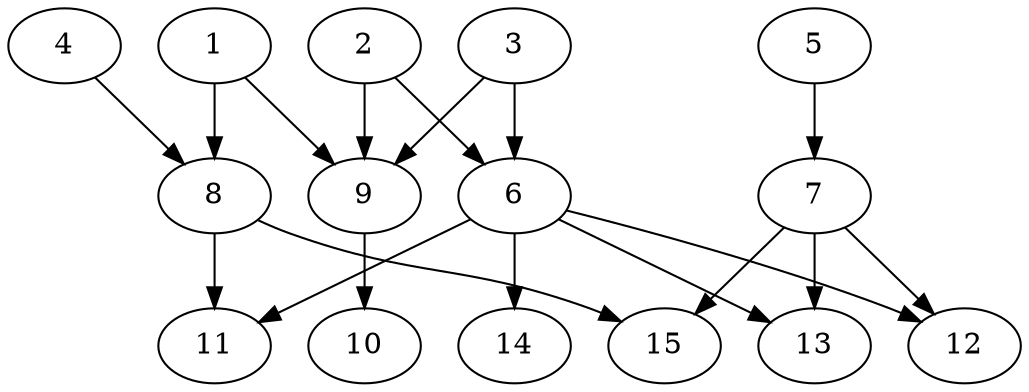 // DAG automatically generated by daggen at Thu Oct  3 13:59:26 2019
// ./daggen --dot -n 15 --ccr 0.5 --fat 0.7 --regular 0.7 --density 0.6 --mindata 5242880 --maxdata 52428800 
digraph G {
  1 [size="58251264", alpha="0.05", expect_size="29125632"] 
  1 -> 8 [size ="29125632"]
  1 -> 9 [size ="29125632"]
  2 [size="91269120", alpha="0.14", expect_size="45634560"] 
  2 -> 6 [size ="45634560"]
  2 -> 9 [size ="45634560"]
  3 [size="100911104", alpha="0.13", expect_size="50455552"] 
  3 -> 6 [size ="50455552"]
  3 -> 9 [size ="50455552"]
  4 [size="42846208", alpha="0.02", expect_size="21423104"] 
  4 -> 8 [size ="21423104"]
  5 [size="54382592", alpha="0.17", expect_size="27191296"] 
  5 -> 7 [size ="27191296"]
  6 [size="63004672", alpha="0.07", expect_size="31502336"] 
  6 -> 11 [size ="31502336"]
  6 -> 12 [size ="31502336"]
  6 -> 13 [size ="31502336"]
  6 -> 14 [size ="31502336"]
  7 [size="83593216", alpha="0.18", expect_size="41796608"] 
  7 -> 12 [size ="41796608"]
  7 -> 13 [size ="41796608"]
  7 -> 15 [size ="41796608"]
  8 [size="98293760", alpha="0.14", expect_size="49146880"] 
  8 -> 11 [size ="49146880"]
  8 -> 15 [size ="49146880"]
  9 [size="61409280", alpha="0.07", expect_size="30704640"] 
  9 -> 10 [size ="30704640"]
  10 [size="48723968", alpha="0.12", expect_size="24361984"] 
  11 [size="41093120", alpha="0.04", expect_size="20546560"] 
  12 [size="64030720", alpha="0.10", expect_size="32015360"] 
  13 [size="35039232", alpha="0.02", expect_size="17519616"] 
  14 [size="95309824", alpha="0.04", expect_size="47654912"] 
  15 [size="11913216", alpha="0.15", expect_size="5956608"] 
}
